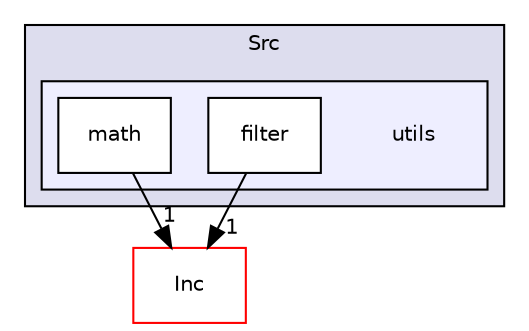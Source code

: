 digraph "Src/utils" {
  compound=true
  node [ fontsize="10", fontname="Helvetica"];
  edge [ labelfontsize="10", labelfontname="Helvetica"];
  subgraph clusterdir_413f4e031a85da0d68269c6fd2f76e1c {
    graph [ bgcolor="#ddddee", pencolor="black", label="Src" fontname="Helvetica", fontsize="10", URL="dir_413f4e031a85da0d68269c6fd2f76e1c.html"]
  subgraph clusterdir_0cc03cae70a6aef2ca50e6e07b5c7d4d {
    graph [ bgcolor="#eeeeff", pencolor="black", label="" URL="dir_0cc03cae70a6aef2ca50e6e07b5c7d4d.html"];
    dir_0cc03cae70a6aef2ca50e6e07b5c7d4d [shape=plaintext label="utils"];
    dir_961222f4df20620944f5d056846e746b [shape=box label="filter" color="black" fillcolor="white" style="filled" URL="dir_961222f4df20620944f5d056846e746b.html"];
    dir_266ab132571c18bd7272eafb7c51d152 [shape=box label="math" color="black" fillcolor="white" style="filled" URL="dir_266ab132571c18bd7272eafb7c51d152.html"];
  }
  }
  dir_f93dfce691d792349f1c14ede440e2e6 [shape=box label="Inc" fillcolor="white" style="filled" color="red" URL="dir_f93dfce691d792349f1c14ede440e2e6.html"];
  dir_266ab132571c18bd7272eafb7c51d152->dir_f93dfce691d792349f1c14ede440e2e6 [headlabel="1", labeldistance=1.5 headhref="dir_000017_000000.html"];
  dir_961222f4df20620944f5d056846e746b->dir_f93dfce691d792349f1c14ede440e2e6 [headlabel="1", labeldistance=1.5 headhref="dir_000016_000000.html"];
}
